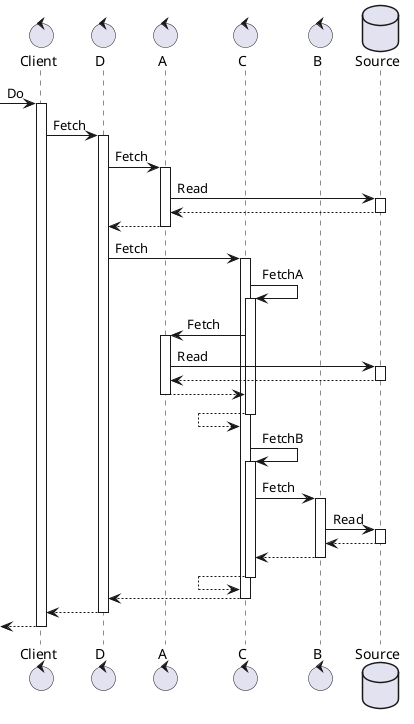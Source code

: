 @startuml
control "Client"
control "D"
control "A"
control "C"
control "B"
database "Source"

skinparam maxMessageSize 250

 -> Client : Do
activate Client
Client -> D : Fetch
activate D
D -> A : Fetch
activate A
A -> Source : Read
activate Source
A <-- Source
deactivate Source
D <-- A
deactivate A
D -> C : Fetch
activate C
C -> C : FetchA
activate C
C -> A : Fetch
activate A
A -> Source : Read
activate Source
A <-- Source
deactivate Source
C <-- A
deactivate A
C <-- C
deactivate C
C -> C : FetchB
activate C
C -> B : Fetch
activate B
B -> Source : Read
activate Source
B <-- Source
deactivate Source
C <-- B
deactivate B
C <-- C
deactivate C
D <-- C
deactivate C
Client <-- D
deactivate D
 <-- Client
deactivate Client
@enduml
